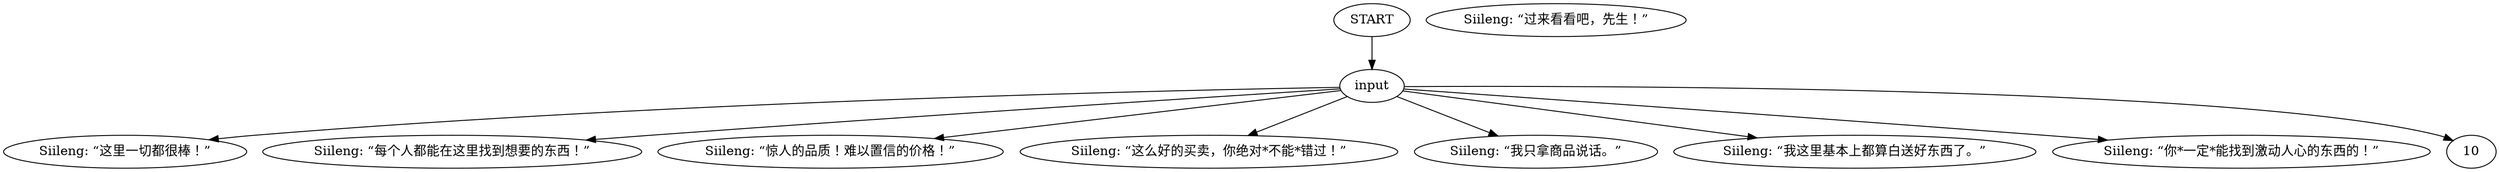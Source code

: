 # JAM / HUMANITARIAN AID barks
# Things Siileng says.
# ==================================================
digraph G {
	  0 [label="START"];
	  1 [label="input"];
	  2 [label="Siileng: “这里一切都很棒！”"];
	  3 [label="Siileng: “过来看看吧，先生！”"];
	  4 [label="Siileng: “每个人都能在这里找到想要的东西！”"];
	  5 [label="Siileng: “惊人的品质！难以置信的价格！”"];
	  6 [label="Siileng: “这么好的买卖，你绝对*不能*错过！”"];
	  7 [label="Siileng: “我只拿商品说话。”"];
	  8 [label="Siileng: “我这里基本上都算白送好东西了。”"];
	  9 [label="Siileng: “你*一定*能找到激动人心的东西的！”"];
	  0 -> 1
	  1 -> 2
	  1 -> 4
	  1 -> 5
	  1 -> 6
	  1 -> 7
	  1 -> 8
	  1 -> 9
	  1 -> 10
}

